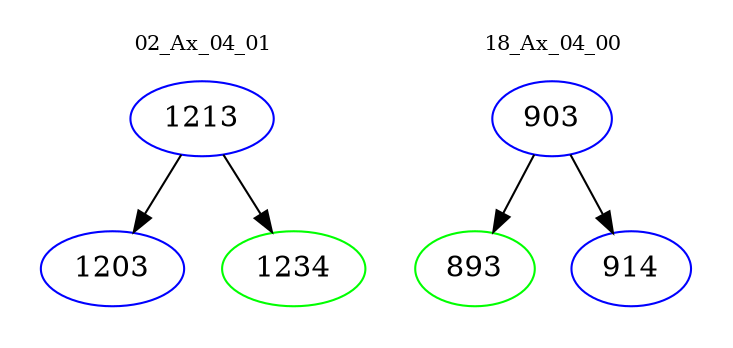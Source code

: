 digraph{
subgraph cluster_0 {
color = white
label = "02_Ax_04_01";
fontsize=10;
T0_1213 [label="1213", color="blue"]
T0_1213 -> T0_1203 [color="black"]
T0_1203 [label="1203", color="blue"]
T0_1213 -> T0_1234 [color="black"]
T0_1234 [label="1234", color="green"]
}
subgraph cluster_1 {
color = white
label = "18_Ax_04_00";
fontsize=10;
T1_903 [label="903", color="blue"]
T1_903 -> T1_893 [color="black"]
T1_893 [label="893", color="green"]
T1_903 -> T1_914 [color="black"]
T1_914 [label="914", color="blue"]
}
}
